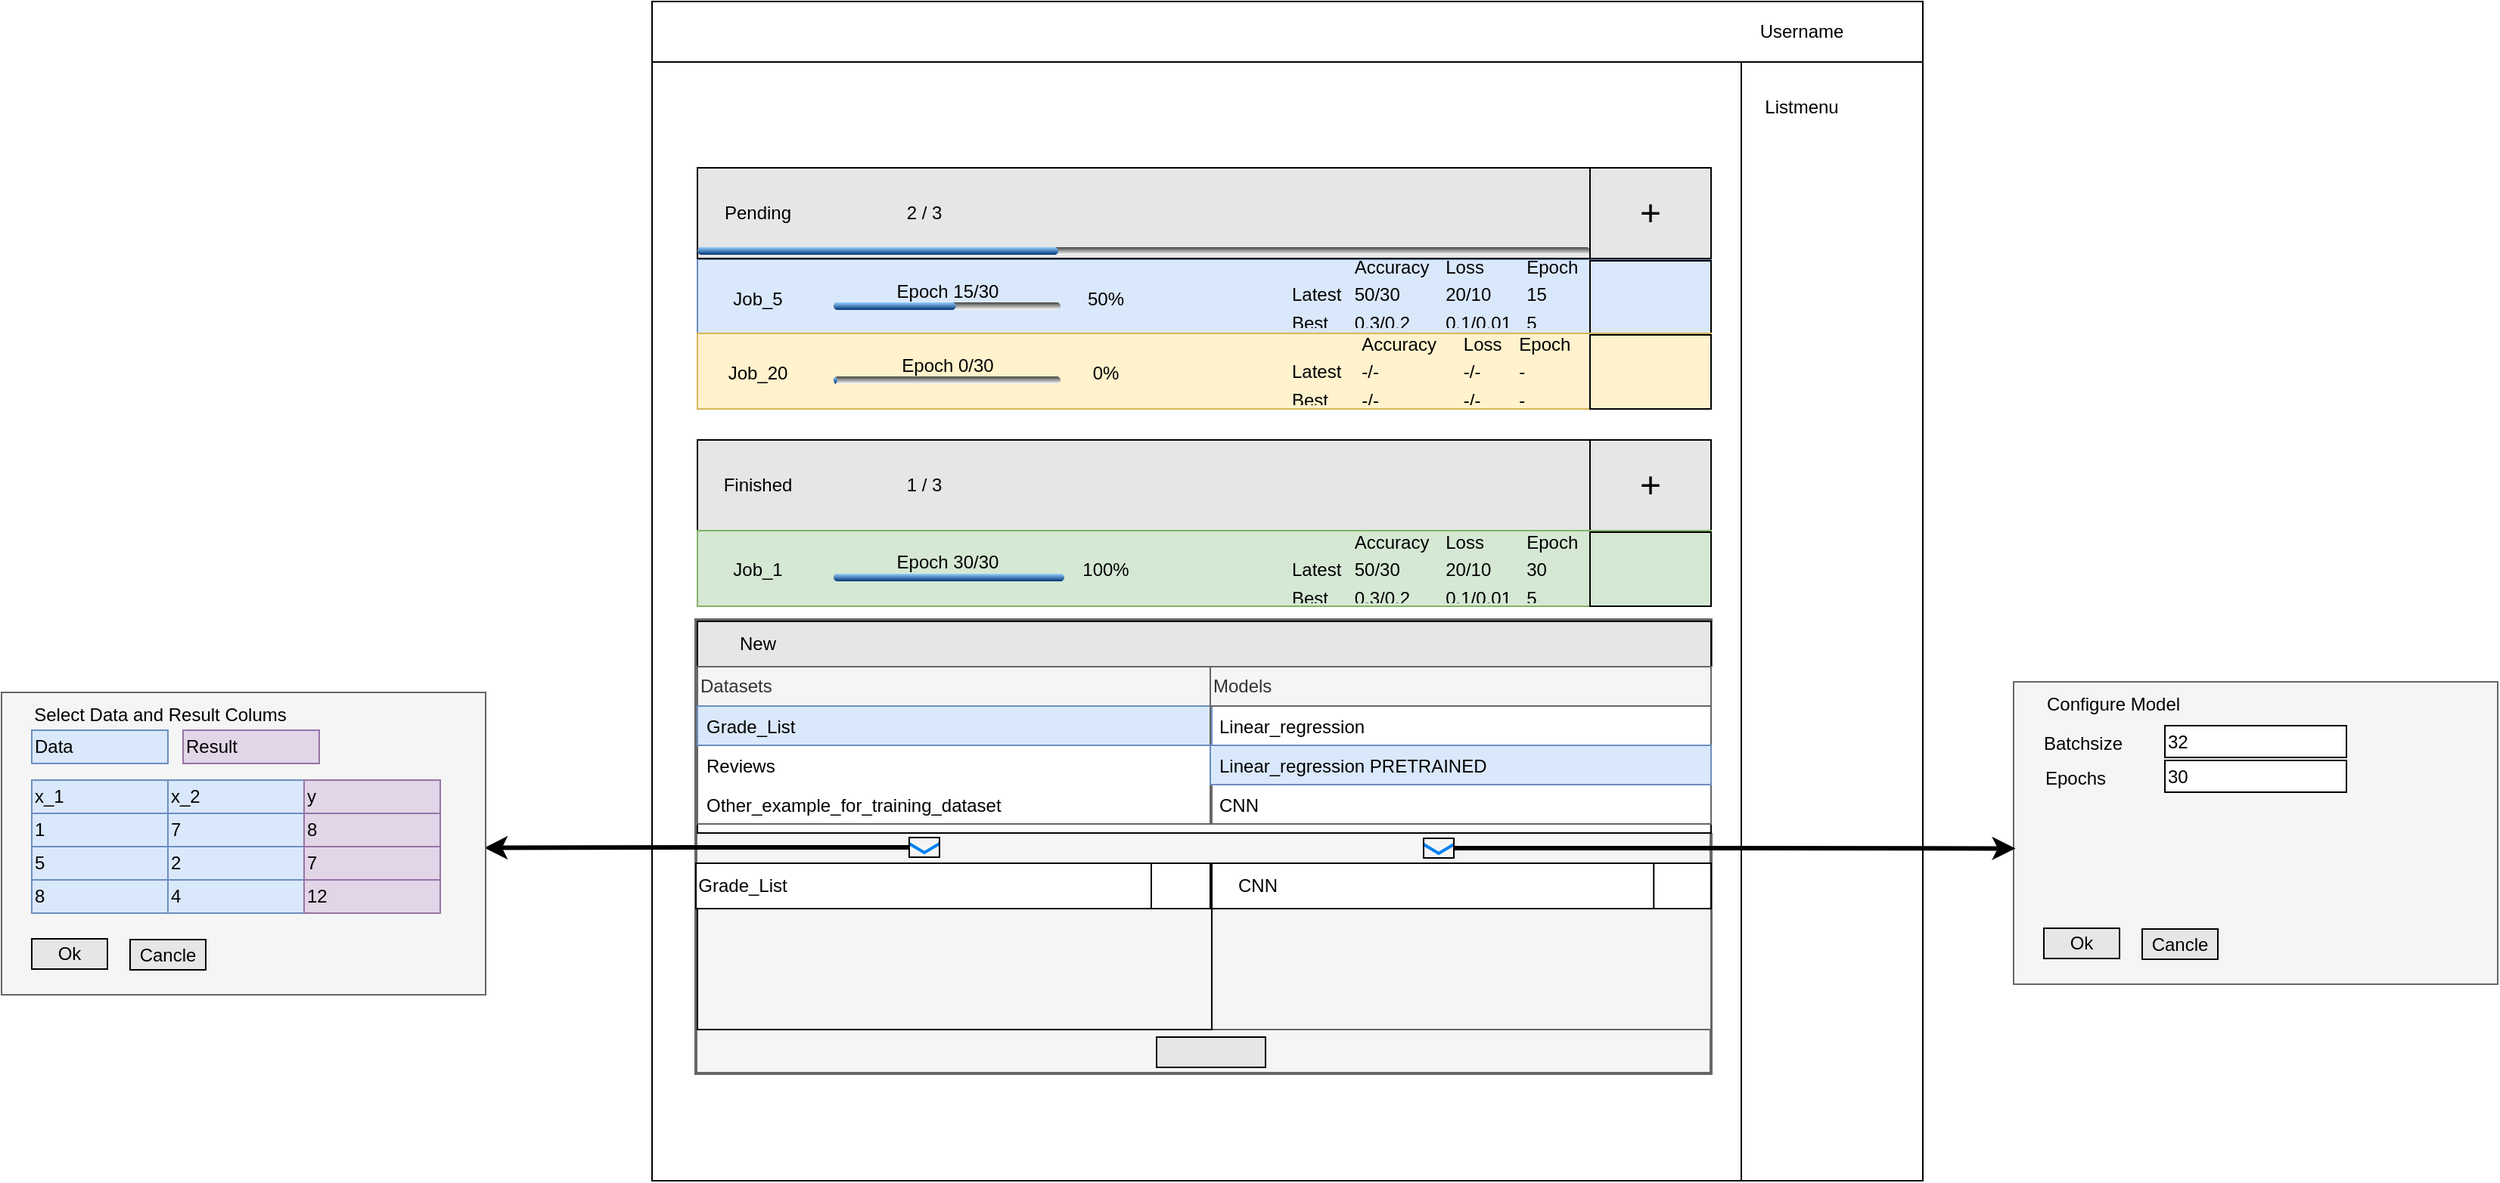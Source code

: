 <mxfile version="10.6.2" type="device"><diagram id="D2eIkX5B0qAShLm7kYcr" name="Page-1"><mxGraphModel dx="2467" dy="945" grid="0" gridSize="10" guides="1" tooltips="1" connect="1" arrows="1" fold="1" page="1" pageScale="1" pageWidth="827" pageHeight="1169" math="0" shadow="0"><root><mxCell id="0"/><mxCell id="1" parent="0"/><mxCell id="1sArjlHxnIl1V56SzsTQ-185" value="" style="rounded=0;whiteSpace=wrap;html=1;strokeWidth=1;fillColor=none;gradientColor=none;align=left;strokeColor=none;" vertex="1" parent="1"><mxGeometry x="49" y="595" width="671" height="106" as="geometry"/></mxCell><mxCell id="1sArjlHxnIl1V56SzsTQ-1" value="" style="rounded=0;whiteSpace=wrap;html=1;" vertex="1" parent="1"><mxGeometry x="20" y="150" width="840" height="780" as="geometry"/></mxCell><mxCell id="1sArjlHxnIl1V56SzsTQ-114" value="" style="rounded=0;whiteSpace=wrap;html=1;fillColor=#f5f5f5;align=left;strokeWidth=2;strokeColor=#666666;fontColor=#333333;" vertex="1" parent="1"><mxGeometry x="49" y="559" width="671" height="300" as="geometry"/></mxCell><mxCell id="1sArjlHxnIl1V56SzsTQ-2" value="" style="rounded=0;whiteSpace=wrap;html=1;" vertex="1" parent="1"><mxGeometry x="20" y="150" width="840" height="40" as="geometry"/></mxCell><mxCell id="1sArjlHxnIl1V56SzsTQ-3" value="Username" style="text;html=1;strokeColor=none;fillColor=none;align=center;verticalAlign=middle;whiteSpace=wrap;rounded=0;" vertex="1" parent="1"><mxGeometry x="760" y="160" width="40" height="20" as="geometry"/></mxCell><mxCell id="1sArjlHxnIl1V56SzsTQ-4" value="" style="rounded=0;whiteSpace=wrap;html=1;" vertex="1" parent="1"><mxGeometry x="740" y="190" width="120" height="740" as="geometry"/></mxCell><mxCell id="1sArjlHxnIl1V56SzsTQ-6" value="Listmenu" style="text;html=1;strokeColor=none;fillColor=none;align=center;verticalAlign=middle;whiteSpace=wrap;rounded=0;" vertex="1" parent="1"><mxGeometry x="760" y="210" width="40" height="20" as="geometry"/></mxCell><mxCell id="1sArjlHxnIl1V56SzsTQ-33" value="" style="group" vertex="1" connectable="0" parent="1"><mxGeometry x="50" y="317.5" width="670" height="53" as="geometry"/></mxCell><mxCell id="1sArjlHxnIl1V56SzsTQ-34" value="" style="rounded=0;whiteSpace=wrap;html=1;strokeWidth=1;fillColor=#dae8fc;fontSize=24;strokeColor=#6c8ebf;" vertex="1" parent="1sArjlHxnIl1V56SzsTQ-33"><mxGeometry y="3" width="670" height="50" as="geometry"/></mxCell><mxCell id="1sArjlHxnIl1V56SzsTQ-35" value="Job_5" style="text;html=1;strokeColor=none;fillColor=none;align=center;verticalAlign=middle;whiteSpace=wrap;rounded=0;fontSize=12;" vertex="1" parent="1sArjlHxnIl1V56SzsTQ-33"><mxGeometry x="20" y="19" width="40" height="20" as="geometry"/></mxCell><mxCell id="1sArjlHxnIl1V56SzsTQ-36" value="" style="verticalLabelPosition=bottom;verticalAlign=top;html=1;shadow=0;dashed=0;strokeWidth=1;shape=mxgraph.ios.iProgressBar;barPos=52.21;fillColor=#FFFFFF;fontSize=12;" vertex="1" parent="1sArjlHxnIl1V56SzsTQ-33"><mxGeometry x="90" y="29" width="150" height="10" as="geometry"/></mxCell><mxCell id="1sArjlHxnIl1V56SzsTQ-37" value="Epoch 15/30" style="text;html=1;strokeColor=none;fillColor=none;align=center;verticalAlign=middle;whiteSpace=wrap;rounded=0;fontSize=12;" vertex="1" parent="1sArjlHxnIl1V56SzsTQ-33"><mxGeometry x="122.5" y="14" width="85" height="20" as="geometry"/></mxCell><mxCell id="1sArjlHxnIl1V56SzsTQ-38" value="50%" style="text;html=1;strokeColor=none;fillColor=none;align=center;verticalAlign=middle;whiteSpace=wrap;rounded=0;fontSize=12;" vertex="1" parent="1sArjlHxnIl1V56SzsTQ-33"><mxGeometry x="250" y="19" width="40" height="20" as="geometry"/></mxCell><mxCell id="1sArjlHxnIl1V56SzsTQ-40" value="" style="rounded=0;whiteSpace=wrap;html=1;fillColor=none;gradientColor=none;align=left;" vertex="1" parent="1sArjlHxnIl1V56SzsTQ-33"><mxGeometry x="590" y="4" width="80" height="49" as="geometry"/></mxCell><mxCell id="1sArjlHxnIl1V56SzsTQ-41" value="" style="shape=image;html=1;verticalAlign=top;verticalLabelPosition=bottom;labelBackgroundColor=#ffffff;imageAspect=0;aspect=fixed;image=https://cdn2.iconfinder.com/data/icons/fugue/bonus/icons-shadowless-32/cross.png;fillColor=none;gradientColor=none;align=left;" vertex="1" parent="1sArjlHxnIl1V56SzsTQ-33"><mxGeometry x="622" y="20" width="16" height="16" as="geometry"/></mxCell><mxCell id="1sArjlHxnIl1V56SzsTQ-51" value="" style="group" vertex="1" connectable="0" parent="1"><mxGeometry x="50" y="260" width="670" height="60" as="geometry"/></mxCell><mxCell id="1sArjlHxnIl1V56SzsTQ-7" value="" style="rounded=0;whiteSpace=wrap;html=1;fillColor=#E6E6E6;" vertex="1" parent="1sArjlHxnIl1V56SzsTQ-51"><mxGeometry width="670" height="60" as="geometry"/></mxCell><mxCell id="1sArjlHxnIl1V56SzsTQ-8" value="Pending" style="text;html=1;strokeColor=none;fillColor=none;align=center;verticalAlign=middle;whiteSpace=wrap;rounded=0;" vertex="1" parent="1sArjlHxnIl1V56SzsTQ-51"><mxGeometry x="20" y="20" width="40" height="20" as="geometry"/></mxCell><mxCell id="1sArjlHxnIl1V56SzsTQ-9" value="" style="verticalLabelPosition=bottom;verticalAlign=top;html=1;shadow=0;dashed=0;strokeWidth=1;shape=mxgraph.ios.iProgressBar;barPos=40;" vertex="1" parent="1sArjlHxnIl1V56SzsTQ-51"><mxGeometry y="50" width="590" height="10" as="geometry"/></mxCell><mxCell id="1sArjlHxnIl1V56SzsTQ-10" value="2 / 3" style="text;html=1;strokeColor=none;fillColor=none;align=center;verticalAlign=middle;whiteSpace=wrap;rounded=0;" vertex="1" parent="1sArjlHxnIl1V56SzsTQ-51"><mxGeometry x="130" y="20" width="40" height="20" as="geometry"/></mxCell><mxCell id="1sArjlHxnIl1V56SzsTQ-12" value="" style="rounded=0;whiteSpace=wrap;html=1;strokeWidth=1;fillColor=none;" vertex="1" parent="1sArjlHxnIl1V56SzsTQ-51"><mxGeometry x="590" width="80" height="60" as="geometry"/></mxCell><mxCell id="1sArjlHxnIl1V56SzsTQ-13" value="+" style="text;html=1;strokeColor=none;fillColor=none;align=center;verticalAlign=middle;whiteSpace=wrap;rounded=0;fontSize=24;" vertex="1" parent="1sArjlHxnIl1V56SzsTQ-51"><mxGeometry x="610" y="20" width="40" height="20" as="geometry"/></mxCell><mxCell id="1sArjlHxnIl1V56SzsTQ-52" value="" style="group" vertex="1" connectable="0" parent="1"><mxGeometry x="50" y="440" width="670" height="60" as="geometry"/></mxCell><mxCell id="1sArjlHxnIl1V56SzsTQ-55" value="" style="verticalLabelPosition=bottom;verticalAlign=top;html=1;shadow=0;dashed=0;strokeWidth=1;shape=mxgraph.ios.iProgressBar;barPos=40;" vertex="1" parent="1sArjlHxnIl1V56SzsTQ-52"><mxGeometry y="50" width="590" height="10" as="geometry"/></mxCell><mxCell id="1sArjlHxnIl1V56SzsTQ-67" value="" style="group" vertex="1" connectable="0" parent="1sArjlHxnIl1V56SzsTQ-52"><mxGeometry width="670" height="60" as="geometry"/></mxCell><mxCell id="1sArjlHxnIl1V56SzsTQ-53" value="" style="rounded=0;whiteSpace=wrap;html=1;fillColor=#E6E6E6;" vertex="1" parent="1sArjlHxnIl1V56SzsTQ-67"><mxGeometry width="670" height="60" as="geometry"/></mxCell><mxCell id="1sArjlHxnIl1V56SzsTQ-54" value="Finished" style="text;html=1;strokeColor=none;fillColor=none;align=center;verticalAlign=middle;whiteSpace=wrap;rounded=0;" vertex="1" parent="1sArjlHxnIl1V56SzsTQ-67"><mxGeometry x="20" y="20" width="40" height="20" as="geometry"/></mxCell><mxCell id="1sArjlHxnIl1V56SzsTQ-56" value="1 / 3" style="text;html=1;strokeColor=none;fillColor=none;align=center;verticalAlign=middle;whiteSpace=wrap;rounded=0;" vertex="1" parent="1sArjlHxnIl1V56SzsTQ-67"><mxGeometry x="130" y="20" width="40" height="20" as="geometry"/></mxCell><mxCell id="1sArjlHxnIl1V56SzsTQ-57" value="" style="rounded=0;whiteSpace=wrap;html=1;strokeWidth=1;fillColor=none;" vertex="1" parent="1sArjlHxnIl1V56SzsTQ-67"><mxGeometry x="590" width="80" height="60" as="geometry"/></mxCell><mxCell id="1sArjlHxnIl1V56SzsTQ-58" value="+" style="text;html=1;strokeColor=none;fillColor=none;align=center;verticalAlign=middle;whiteSpace=wrap;rounded=0;fontSize=24;" vertex="1" parent="1sArjlHxnIl1V56SzsTQ-67"><mxGeometry x="610" y="20" width="40" height="20" as="geometry"/></mxCell><mxCell id="1sArjlHxnIl1V56SzsTQ-62" value="" style="group" vertex="1" connectable="0" parent="1"><mxGeometry x="50" y="367.5" width="670" height="54" as="geometry"/></mxCell><mxCell id="1sArjlHxnIl1V56SzsTQ-42" value="" style="group" vertex="1" connectable="0" parent="1sArjlHxnIl1V56SzsTQ-62"><mxGeometry y="-1" width="670" height="54" as="geometry"/></mxCell><mxCell id="1sArjlHxnIl1V56SzsTQ-43" value="" style="rounded=0;whiteSpace=wrap;html=1;strokeWidth=1;fillColor=#fff2cc;fontSize=24;strokeColor=#d6b656;" vertex="1" parent="1sArjlHxnIl1V56SzsTQ-42"><mxGeometry y="3" width="670" height="50" as="geometry"/></mxCell><mxCell id="1sArjlHxnIl1V56SzsTQ-44" value="Job_20" style="text;html=1;strokeColor=none;fillColor=none;align=center;verticalAlign=middle;whiteSpace=wrap;rounded=0;fontSize=12;" vertex="1" parent="1sArjlHxnIl1V56SzsTQ-42"><mxGeometry x="20" y="19" width="40" height="20" as="geometry"/></mxCell><mxCell id="1sArjlHxnIl1V56SzsTQ-45" value="" style="verticalLabelPosition=bottom;verticalAlign=top;html=1;shadow=0;dashed=0;strokeWidth=1;shape=mxgraph.ios.iProgressBar;barPos=0;fillColor=#FFFFFF;fontSize=12;" vertex="1" parent="1sArjlHxnIl1V56SzsTQ-42"><mxGeometry x="90" y="29" width="150" height="10" as="geometry"/></mxCell><mxCell id="1sArjlHxnIl1V56SzsTQ-46" value="Epoch 0/30" style="text;html=1;strokeColor=none;fillColor=none;align=center;verticalAlign=middle;whiteSpace=wrap;rounded=0;fontSize=12;" vertex="1" parent="1sArjlHxnIl1V56SzsTQ-42"><mxGeometry x="122.5" y="14" width="85" height="20" as="geometry"/></mxCell><mxCell id="1sArjlHxnIl1V56SzsTQ-47" value="0%" style="text;html=1;strokeColor=none;fillColor=none;align=center;verticalAlign=middle;whiteSpace=wrap;rounded=0;fontSize=12;" vertex="1" parent="1sArjlHxnIl1V56SzsTQ-42"><mxGeometry x="250" y="19" width="40" height="20" as="geometry"/></mxCell><mxCell id="1sArjlHxnIl1V56SzsTQ-49" value="" style="rounded=0;whiteSpace=wrap;html=1;fillColor=none;gradientColor=none;align=left;" vertex="1" parent="1sArjlHxnIl1V56SzsTQ-42"><mxGeometry x="590" y="4" width="80" height="49" as="geometry"/></mxCell><mxCell id="1sArjlHxnIl1V56SzsTQ-50" value="" style="shape=image;html=1;verticalAlign=top;verticalLabelPosition=bottom;labelBackgroundColor=#ffffff;imageAspect=0;aspect=fixed;image=https://cdn2.iconfinder.com/data/icons/fugue/bonus/icons-shadowless-32/cross.png;fillColor=none;gradientColor=none;align=left;" vertex="1" parent="1sArjlHxnIl1V56SzsTQ-42"><mxGeometry x="622" y="20" width="16" height="16" as="geometry"/></mxCell><mxCell id="1sArjlHxnIl1V56SzsTQ-65" value="&lt;table style=&quot;width: 100% ; height: 100%&quot; width=&quot;100%&quot; align=&quot;left&quot;&gt;&lt;tbody&gt;&lt;tr&gt;&lt;td align=&quot;center&quot;&gt;&lt;br&gt;&lt;/td&gt;&lt;td align=&quot;left&quot;&gt;Accuracy&lt;br&gt;&lt;/td&gt;&lt;td align=&quot;left&quot;&gt;Loss&lt;/td&gt;&lt;td&gt;Epoch&lt;/td&gt;&lt;/tr&gt;&lt;tr align=&quot;left&quot;&gt;&lt;td&gt;Latest&lt;br&gt;&lt;/td&gt;&lt;td&gt;-/-&lt;br&gt;&lt;/td&gt;&lt;td&gt;-/-&lt;br&gt;&lt;/td&gt;&lt;td&gt;-&lt;br&gt;&lt;/td&gt;&lt;/tr&gt;&lt;tr align=&quot;left&quot;&gt;&lt;td&gt;Best&lt;br&gt;&lt;/td&gt;&lt;td&gt;-/-&lt;br&gt;&lt;/td&gt;&lt;td&gt;-/-&lt;br&gt;&lt;/td&gt;&lt;td&gt;-&lt;br&gt;&lt;/td&gt;&lt;/tr&gt;&lt;/tbody&gt;&lt;/table&gt;" style="text;html=1;strokeColor=none;fillColor=none;overflow=fill;fontSize=12;spacing=2;" vertex="1" parent="1sArjlHxnIl1V56SzsTQ-42"><mxGeometry x="390" width="200" height="50" as="geometry"/></mxCell><mxCell id="1sArjlHxnIl1V56SzsTQ-66" value="&lt;table style=&quot;width: 100% ; height: 100%&quot; width=&quot;100%&quot; align=&quot;left&quot;&gt;&lt;tbody&gt;&lt;tr&gt;&lt;td align=&quot;center&quot;&gt;&lt;br&gt;&lt;/td&gt;&lt;td align=&quot;left&quot;&gt;Accuracy&lt;br&gt;&lt;/td&gt;&lt;td align=&quot;left&quot;&gt;Loss&lt;/td&gt;&lt;td&gt;Epoch&lt;/td&gt;&lt;/tr&gt;&lt;tr align=&quot;left&quot;&gt;&lt;td&gt;Latest&lt;br&gt;&lt;/td&gt;&lt;td&gt;50/30&lt;br&gt;&lt;/td&gt;&lt;td&gt;20/10&lt;br&gt;&lt;/td&gt;&lt;td&gt;15&lt;br&gt;&lt;/td&gt;&lt;/tr&gt;&lt;tr align=&quot;left&quot;&gt;&lt;td&gt;Best&lt;br&gt;&lt;/td&gt;&lt;td&gt;0.3/0.2&lt;br&gt;&lt;/td&gt;&lt;td&gt;0.1/0.01&lt;br&gt;&lt;/td&gt;&lt;td&gt;5&lt;br&gt;&lt;/td&gt;&lt;/tr&gt;&lt;/tbody&gt;&lt;/table&gt;" style="text;html=1;strokeColor=none;fillColor=none;overflow=fill;fontSize=12;spacing=2;" vertex="1" parent="1sArjlHxnIl1V56SzsTQ-42"><mxGeometry x="390" y="-51" width="200" height="50" as="geometry"/></mxCell><mxCell id="1sArjlHxnIl1V56SzsTQ-64" value="" style="group" vertex="1" connectable="0" parent="1"><mxGeometry x="50" y="498" width="670" height="52" as="geometry"/></mxCell><mxCell id="1sArjlHxnIl1V56SzsTQ-14" value="" style="rounded=0;whiteSpace=wrap;html=1;strokeWidth=1;fillColor=#d5e8d4;fontSize=24;strokeColor=#82b366;" vertex="1" parent="1sArjlHxnIl1V56SzsTQ-64"><mxGeometry y="2" width="670" height="50" as="geometry"/></mxCell><mxCell id="1sArjlHxnIl1V56SzsTQ-15" value="Job_1" style="text;html=1;strokeColor=none;fillColor=none;align=center;verticalAlign=middle;whiteSpace=wrap;rounded=0;fontSize=12;" vertex="1" parent="1sArjlHxnIl1V56SzsTQ-64"><mxGeometry x="20" y="18" width="40" height="20" as="geometry"/></mxCell><mxCell id="1sArjlHxnIl1V56SzsTQ-17" value="" style="verticalLabelPosition=bottom;verticalAlign=top;html=1;shadow=0;dashed=0;strokeWidth=1;shape=mxgraph.ios.iProgressBar;barPos=100;fillColor=#FFFFFF;fontSize=12;" vertex="1" parent="1sArjlHxnIl1V56SzsTQ-64"><mxGeometry x="90" y="28" width="150" height="10" as="geometry"/></mxCell><mxCell id="1sArjlHxnIl1V56SzsTQ-18" value="Epoch 30/30" style="text;html=1;strokeColor=none;fillColor=none;align=center;verticalAlign=middle;whiteSpace=wrap;rounded=0;fontSize=12;" vertex="1" parent="1sArjlHxnIl1V56SzsTQ-64"><mxGeometry x="122.5" y="13" width="85" height="20" as="geometry"/></mxCell><mxCell id="1sArjlHxnIl1V56SzsTQ-20" value="100%" style="text;html=1;strokeColor=none;fillColor=none;align=center;verticalAlign=middle;whiteSpace=wrap;rounded=0;fontSize=12;" vertex="1" parent="1sArjlHxnIl1V56SzsTQ-64"><mxGeometry x="250" y="18" width="40" height="20" as="geometry"/></mxCell><mxCell id="1sArjlHxnIl1V56SzsTQ-29" value="" style="rounded=0;whiteSpace=wrap;html=1;fillColor=none;gradientColor=none;align=left;" vertex="1" parent="1sArjlHxnIl1V56SzsTQ-64"><mxGeometry x="590" y="3" width="80" height="49" as="geometry"/></mxCell><mxCell id="1sArjlHxnIl1V56SzsTQ-31" value="" style="shape=image;html=1;verticalAlign=top;verticalLabelPosition=bottom;labelBackgroundColor=#ffffff;imageAspect=0;aspect=fixed;image=https://cdn2.iconfinder.com/data/icons/fugue/bonus/icons-shadowless-32/cross.png;fillColor=none;gradientColor=none;align=left;" vertex="1" parent="1sArjlHxnIl1V56SzsTQ-64"><mxGeometry x="622" y="19" width="16" height="16" as="geometry"/></mxCell><mxCell id="1sArjlHxnIl1V56SzsTQ-63" value="&lt;table style=&quot;width: 100% ; height: 100%&quot; width=&quot;100%&quot; align=&quot;left&quot;&gt;&lt;tbody&gt;&lt;tr&gt;&lt;td align=&quot;center&quot;&gt;&lt;br&gt;&lt;/td&gt;&lt;td align=&quot;left&quot;&gt;Accuracy&lt;br&gt;&lt;/td&gt;&lt;td align=&quot;left&quot;&gt;Loss&lt;/td&gt;&lt;td&gt;Epoch&lt;/td&gt;&lt;/tr&gt;&lt;tr align=&quot;left&quot;&gt;&lt;td&gt;Latest&lt;br&gt;&lt;/td&gt;&lt;td&gt;50/30&lt;br&gt;&lt;/td&gt;&lt;td&gt;20/10&lt;br&gt;&lt;/td&gt;&lt;td&gt;30&lt;br&gt;&lt;/td&gt;&lt;/tr&gt;&lt;tr align=&quot;left&quot;&gt;&lt;td&gt;Best&lt;br&gt;&lt;/td&gt;&lt;td&gt;0.3/0.2&lt;br&gt;&lt;/td&gt;&lt;td&gt;0.1/0.01&lt;br&gt;&lt;/td&gt;&lt;td&gt;5&lt;br&gt;&lt;/td&gt;&lt;/tr&gt;&lt;/tbody&gt;&lt;/table&gt;" style="text;html=1;strokeColor=none;fillColor=none;overflow=fill;fontSize=12;spacing=2;" vertex="1" parent="1sArjlHxnIl1V56SzsTQ-64"><mxGeometry x="390" width="200" height="50" as="geometry"/></mxCell><mxCell id="1sArjlHxnIl1V56SzsTQ-69" value="" style="rounded=0;whiteSpace=wrap;html=1;fillColor=#E6E6E6;" vertex="1" parent="1"><mxGeometry x="50" y="560" width="670" height="30" as="geometry"/></mxCell><mxCell id="1sArjlHxnIl1V56SzsTQ-70" value="New" style="text;html=1;strokeColor=none;fillColor=none;align=center;verticalAlign=middle;whiteSpace=wrap;rounded=0;" vertex="1" parent="1"><mxGeometry x="70" y="565" width="40" height="20" as="geometry"/></mxCell><mxCell id="1sArjlHxnIl1V56SzsTQ-74" value="" style="group;fillColor=#ffffff;" vertex="1" connectable="0" parent="1"><mxGeometry x="50" y="590" width="679" height="110" as="geometry"/></mxCell><mxCell id="1sArjlHxnIl1V56SzsTQ-87" value="" style="group;" vertex="1" connectable="0" parent="1"><mxGeometry x="50" y="720" width="670" height="110" as="geometry"/></mxCell><mxCell id="1sArjlHxnIl1V56SzsTQ-88" value="" style="rounded=0;whiteSpace=wrap;html=1;fillColor=#f5f5f5;strokeColor=#666666;fontColor=#333333;" vertex="1" parent="1sArjlHxnIl1V56SzsTQ-87"><mxGeometry width="670" height="110" as="geometry"/></mxCell><mxCell id="1sArjlHxnIl1V56SzsTQ-109" value="" style="group" vertex="1" connectable="0" parent="1sArjlHxnIl1V56SzsTQ-87"><mxGeometry x="340" width="330" height="30" as="geometry"/></mxCell><mxCell id="1sArjlHxnIl1V56SzsTQ-110" value="" style="rounded=0;whiteSpace=wrap;html=1;fillColor=#ffffff;gradientColor=none;align=left;" vertex="1" parent="1sArjlHxnIl1V56SzsTQ-109"><mxGeometry width="330" height="30" as="geometry"/></mxCell><mxCell id="1sArjlHxnIl1V56SzsTQ-111" value="" style="rounded=0;whiteSpace=wrap;html=1;fillColor=none;gradientColor=none;align=left;" vertex="1" parent="1sArjlHxnIl1V56SzsTQ-109"><mxGeometry x="292.147" width="37.853" height="30" as="geometry"/></mxCell><mxCell id="1sArjlHxnIl1V56SzsTQ-112" value="" style="shape=image;html=1;verticalAlign=top;verticalLabelPosition=bottom;labelBackgroundColor=#ffffff;imageAspect=0;aspect=fixed;image=https://cdn2.iconfinder.com/data/icons/fugue/bonus/icons-shadowless-32/cross.png;fillColor=none;gradientColor=none;align=left;" vertex="1" parent="1sArjlHxnIl1V56SzsTQ-109"><mxGeometry x="302.824" y="7" width="15.529" height="15.529" as="geometry"/></mxCell><mxCell id="1sArjlHxnIl1V56SzsTQ-113" value="CNN" style="text;html=1;strokeColor=none;fillColor=none;align=center;verticalAlign=middle;whiteSpace=wrap;rounded=0;" vertex="1" parent="1sArjlHxnIl1V56SzsTQ-109"><mxGeometry x="10.676" y="5" width="38.824" height="20" as="geometry"/></mxCell><mxCell id="1sArjlHxnIl1V56SzsTQ-95" value="" style="group" vertex="1" connectable="0" parent="1"><mxGeometry x="190" y="703" width="20" height="13" as="geometry"/></mxCell><mxCell id="1sArjlHxnIl1V56SzsTQ-90" value="" style="html=1;verticalLabelPosition=bottom;labelBackgroundColor=#ffffff;verticalAlign=top;shadow=0;dashed=0;strokeWidth=2;shape=mxgraph.ios7.misc.down;strokeColor=#0080f0;fillColor=#FFFFFF;gradientColor=none;align=left;" vertex="1" parent="1sArjlHxnIl1V56SzsTQ-95"><mxGeometry y="4" width="20" height="6" as="geometry"/></mxCell><mxCell id="1sArjlHxnIl1V56SzsTQ-94" value="" style="rounded=0;whiteSpace=wrap;html=1;fillColor=none;gradientColor=none;align=left;" vertex="1" parent="1sArjlHxnIl1V56SzsTQ-95"><mxGeometry width="20" height="13" as="geometry"/></mxCell><mxCell id="1sArjlHxnIl1V56SzsTQ-96" value="" style="group" vertex="1" connectable="0" parent="1"><mxGeometry x="530" y="703.5" width="20" height="13" as="geometry"/></mxCell><mxCell id="1sArjlHxnIl1V56SzsTQ-97" value="" style="html=1;verticalLabelPosition=bottom;labelBackgroundColor=#ffffff;verticalAlign=top;shadow=0;dashed=0;strokeWidth=2;shape=mxgraph.ios7.misc.down;strokeColor=#0080f0;fillColor=#FFFFFF;gradientColor=none;align=left;" vertex="1" parent="1sArjlHxnIl1V56SzsTQ-96"><mxGeometry y="4" width="20" height="6" as="geometry"/></mxCell><mxCell id="1sArjlHxnIl1V56SzsTQ-98" value="" style="rounded=0;whiteSpace=wrap;html=1;fillColor=none;gradientColor=none;align=left;" vertex="1" parent="1sArjlHxnIl1V56SzsTQ-96"><mxGeometry width="20" height="13" as="geometry"/></mxCell><mxCell id="1sArjlHxnIl1V56SzsTQ-75" value="" style="rounded=0;whiteSpace=wrap;html=1;fillColor=#FFFFFF;" vertex="1" parent="1"><mxGeometry x="50" y="590" width="670" height="110" as="geometry"/></mxCell><mxCell id="1sArjlHxnIl1V56SzsTQ-93" value="+" style="text;html=1;strokeColor=none;fillColor=none;align=center;verticalAlign=middle;whiteSpace=wrap;rounded=0;fontSize=24;" vertex="1" parent="1"><mxGeometry x="349" y="593" width="40" height="20" as="geometry"/></mxCell><mxCell id="1sArjlHxnIl1V56SzsTQ-83" value="Datasets" style="swimlane;fontStyle=0;childLayout=stackLayout;horizontal=1;startSize=26;fillColor=#f5f5f5;horizontalStack=0;resizeParent=1;resizeParentMax=0;resizeLast=0;collapsible=0;marginBottom=0;align=left;html=1;strokeColor=#666666;fontColor=#333333;" vertex="1" parent="1"><mxGeometry x="50" y="590" width="340" height="104" as="geometry"><mxRectangle x="50" y="590" width="60" height="26" as="alternateBounds"/></mxGeometry></mxCell><mxCell id="1sArjlHxnIl1V56SzsTQ-84" value="Grade_List" style="text;strokeColor=#6c8ebf;fillColor=#dae8fc;align=left;verticalAlign=top;spacingLeft=4;spacingRight=4;overflow=hidden;rotatable=0;points=[[0,0.5],[1,0.5]];portConstraint=eastwest;" vertex="1" parent="1sArjlHxnIl1V56SzsTQ-83"><mxGeometry y="26" width="340" height="26" as="geometry"/></mxCell><mxCell id="1sArjlHxnIl1V56SzsTQ-85" value="Reviews" style="text;strokeColor=none;fillColor=none;align=left;verticalAlign=top;spacingLeft=4;spacingRight=4;overflow=hidden;rotatable=0;points=[[0,0.5],[1,0.5]];portConstraint=eastwest;" vertex="1" parent="1sArjlHxnIl1V56SzsTQ-83"><mxGeometry y="52" width="340" height="26" as="geometry"/></mxCell><mxCell id="1sArjlHxnIl1V56SzsTQ-86" value="Other_example_for_training_dataset" style="text;strokeColor=none;fillColor=none;align=left;verticalAlign=top;spacingLeft=4;spacingRight=4;overflow=hidden;rotatable=0;points=[[0,0.5],[1,0.5]];portConstraint=eastwest;" vertex="1" parent="1sArjlHxnIl1V56SzsTQ-83"><mxGeometry y="78" width="340" height="26" as="geometry"/></mxCell><mxCell id="1sArjlHxnIl1V56SzsTQ-99" value="Models" style="swimlane;fontStyle=0;childLayout=stackLayout;horizontal=1;startSize=26;fillColor=#f5f5f5;horizontalStack=0;resizeParent=1;resizeParentMax=0;resizeLast=0;collapsible=0;marginBottom=0;align=left;html=1;strokeColor=#666666;fontColor=#333333;" vertex="1" parent="1"><mxGeometry x="389" y="590" width="331" height="104" as="geometry"><mxRectangle x="50" y="590" width="60" height="26" as="alternateBounds"/></mxGeometry></mxCell><mxCell id="1sArjlHxnIl1V56SzsTQ-100" value="Linear_regression" style="text;strokeColor=none;fillColor=none;align=left;verticalAlign=top;spacingLeft=4;spacingRight=4;overflow=hidden;rotatable=0;points=[[0,0.5],[1,0.5]];portConstraint=eastwest;" vertex="1" parent="1sArjlHxnIl1V56SzsTQ-99"><mxGeometry y="26" width="331" height="26" as="geometry"/></mxCell><mxCell id="1sArjlHxnIl1V56SzsTQ-101" value="Linear_regression PRETRAINED" style="text;strokeColor=#6c8ebf;fillColor=#dae8fc;align=left;verticalAlign=top;spacingLeft=4;spacingRight=4;overflow=hidden;rotatable=0;points=[[0,0.5],[1,0.5]];portConstraint=eastwest;" vertex="1" parent="1sArjlHxnIl1V56SzsTQ-99"><mxGeometry y="52" width="331" height="26" as="geometry"/></mxCell><mxCell id="1sArjlHxnIl1V56SzsTQ-102" value="CNN" style="text;strokeColor=none;fillColor=none;align=left;verticalAlign=top;spacingLeft=4;spacingRight=4;overflow=hidden;rotatable=0;points=[[0,0.5],[1,0.5]];portConstraint=eastwest;" vertex="1" parent="1sArjlHxnIl1V56SzsTQ-99"><mxGeometry y="78" width="331" height="26" as="geometry"/></mxCell><mxCell id="1sArjlHxnIl1V56SzsTQ-103" value="" style="rounded=0;whiteSpace=wrap;html=1;fillColor=none;gradientColor=none;align=left;" vertex="1" parent="1"><mxGeometry x="50" y="720" width="340" height="110" as="geometry"/></mxCell><mxCell id="1sArjlHxnIl1V56SzsTQ-108" value="" style="group" vertex="1" connectable="0" parent="1"><mxGeometry x="49" y="720" width="340" height="30" as="geometry"/></mxCell><mxCell id="1sArjlHxnIl1V56SzsTQ-105" value="" style="rounded=0;whiteSpace=wrap;html=1;fillColor=#ffffff;gradientColor=none;align=left;" vertex="1" parent="1sArjlHxnIl1V56SzsTQ-108"><mxGeometry width="340" height="30" as="geometry"/></mxCell><mxCell id="1sArjlHxnIl1V56SzsTQ-106" value="" style="rounded=0;whiteSpace=wrap;html=1;fillColor=none;gradientColor=none;align=left;" vertex="1" parent="1sArjlHxnIl1V56SzsTQ-108"><mxGeometry x="301" width="39" height="30" as="geometry"/></mxCell><mxCell id="1sArjlHxnIl1V56SzsTQ-107" value="" style="shape=image;html=1;verticalAlign=top;verticalLabelPosition=bottom;labelBackgroundColor=#ffffff;imageAspect=0;aspect=fixed;image=https://cdn2.iconfinder.com/data/icons/fugue/bonus/icons-shadowless-32/cross.png;fillColor=none;gradientColor=none;align=left;" vertex="1" parent="1sArjlHxnIl1V56SzsTQ-108"><mxGeometry x="312" y="7" width="16" height="16" as="geometry"/></mxCell><mxCell id="1sArjlHxnIl1V56SzsTQ-104" value="Grade_List" style="text;html=1;strokeColor=none;fillColor=none;align=center;verticalAlign=middle;whiteSpace=wrap;rounded=0;" vertex="1" parent="1sArjlHxnIl1V56SzsTQ-108"><mxGeometry x="11" y="5" width="40" height="20" as="geometry"/></mxCell><mxCell id="1sArjlHxnIl1V56SzsTQ-150" style="edgeStyle=orthogonalEdgeStyle;rounded=0;orthogonalLoop=1;jettySize=auto;html=1;exitX=0;exitY=0.5;exitDx=0;exitDy=0;strokeWidth=3;fontSize=12;entryX=0.997;entryY=0.514;entryDx=0;entryDy=0;entryPerimeter=0;" edge="1" parent="1" source="1sArjlHxnIl1V56SzsTQ-94" target="1sArjlHxnIl1V56SzsTQ-115"><mxGeometry relative="1" as="geometry"><mxPoint x="-80" y="709.571" as="targetPoint"/></mxGeometry></mxCell><mxCell id="1sArjlHxnIl1V56SzsTQ-151" value="" style="group" vertex="1" connectable="0" parent="1"><mxGeometry x="-410" y="607" width="320" height="200" as="geometry"/></mxCell><mxCell id="1sArjlHxnIl1V56SzsTQ-147" value="" style="group" vertex="1" connectable="0" parent="1sArjlHxnIl1V56SzsTQ-151"><mxGeometry width="320" height="200" as="geometry"/></mxCell><mxCell id="1sArjlHxnIl1V56SzsTQ-115" value="" style="rounded=0;whiteSpace=wrap;html=1;strokeWidth=1;fillColor=#f5f5f5;align=left;strokeColor=#666666;fontColor=#333333;" vertex="1" parent="1sArjlHxnIl1V56SzsTQ-147"><mxGeometry width="320" height="200" as="geometry"/></mxCell><mxCell id="1sArjlHxnIl1V56SzsTQ-136" value="" style="group" vertex="1" connectable="0" parent="1sArjlHxnIl1V56SzsTQ-147"><mxGeometry x="20" y="58" width="270" height="88" as="geometry"/></mxCell><mxCell id="1sArjlHxnIl1V56SzsTQ-123" value="1" style="rounded=0;whiteSpace=wrap;html=1;strokeWidth=1;fillColor=#dae8fc;align=left;strokeColor=#6c8ebf;" vertex="1" parent="1sArjlHxnIl1V56SzsTQ-136"><mxGeometry y="22" width="90" height="22" as="geometry"/></mxCell><mxCell id="1sArjlHxnIl1V56SzsTQ-124" value="7" style="rounded=0;whiteSpace=wrap;html=1;strokeWidth=1;fillColor=#dae8fc;align=left;strokeColor=#6c8ebf;" vertex="1" parent="1sArjlHxnIl1V56SzsTQ-136"><mxGeometry x="90" y="22" width="90" height="22" as="geometry"/></mxCell><mxCell id="1sArjlHxnIl1V56SzsTQ-125" value="8" style="rounded=0;whiteSpace=wrap;html=1;strokeWidth=1;fillColor=#e1d5e7;align=left;strokeColor=#9673a6;" vertex="1" parent="1sArjlHxnIl1V56SzsTQ-136"><mxGeometry x="180" y="22" width="90" height="22" as="geometry"/></mxCell><mxCell id="1sArjlHxnIl1V56SzsTQ-129" value="5" style="rounded=0;whiteSpace=wrap;html=1;strokeWidth=1;fillColor=#dae8fc;align=left;strokeColor=#6c8ebf;" vertex="1" parent="1sArjlHxnIl1V56SzsTQ-136"><mxGeometry y="44" width="90" height="22" as="geometry"/></mxCell><mxCell id="1sArjlHxnIl1V56SzsTQ-130" value="2" style="rounded=0;whiteSpace=wrap;html=1;strokeWidth=1;fillColor=#dae8fc;align=left;strokeColor=#6c8ebf;" vertex="1" parent="1sArjlHxnIl1V56SzsTQ-136"><mxGeometry x="90" y="44" width="90" height="22" as="geometry"/></mxCell><mxCell id="1sArjlHxnIl1V56SzsTQ-131" value="7" style="rounded=0;whiteSpace=wrap;html=1;strokeWidth=1;fillColor=#e1d5e7;align=left;strokeColor=#9673a6;" vertex="1" parent="1sArjlHxnIl1V56SzsTQ-136"><mxGeometry x="180" y="44" width="90" height="22" as="geometry"/></mxCell><mxCell id="1sArjlHxnIl1V56SzsTQ-133" value="8" style="rounded=0;whiteSpace=wrap;html=1;strokeWidth=1;fillColor=#dae8fc;align=left;strokeColor=#6c8ebf;" vertex="1" parent="1sArjlHxnIl1V56SzsTQ-136"><mxGeometry y="66" width="90" height="22" as="geometry"/></mxCell><mxCell id="1sArjlHxnIl1V56SzsTQ-134" value="4" style="rounded=0;whiteSpace=wrap;html=1;strokeWidth=1;fillColor=#dae8fc;align=left;strokeColor=#6c8ebf;" vertex="1" parent="1sArjlHxnIl1V56SzsTQ-136"><mxGeometry x="90" y="66" width="90" height="22" as="geometry"/></mxCell><mxCell id="1sArjlHxnIl1V56SzsTQ-135" value="12" style="rounded=0;whiteSpace=wrap;html=1;strokeWidth=1;fillColor=#e1d5e7;align=left;strokeColor=#9673a6;" vertex="1" parent="1sArjlHxnIl1V56SzsTQ-136"><mxGeometry x="180" y="66" width="90" height="22" as="geometry"/></mxCell><mxCell id="1sArjlHxnIl1V56SzsTQ-117" value="x_1" style="rounded=0;whiteSpace=wrap;html=1;strokeWidth=1;fillColor=#dae8fc;align=left;strokeColor=#6c8ebf;" vertex="1" parent="1sArjlHxnIl1V56SzsTQ-136"><mxGeometry width="90" height="22" as="geometry"/></mxCell><mxCell id="1sArjlHxnIl1V56SzsTQ-118" value="x_2" style="rounded=0;whiteSpace=wrap;html=1;strokeWidth=1;fillColor=#dae8fc;align=left;strokeColor=#6c8ebf;" vertex="1" parent="1sArjlHxnIl1V56SzsTQ-136"><mxGeometry x="90" width="90" height="22" as="geometry"/></mxCell><mxCell id="1sArjlHxnIl1V56SzsTQ-119" value="y" style="rounded=0;whiteSpace=wrap;html=1;strokeWidth=1;fillColor=#e1d5e7;align=left;strokeColor=#9673a6;" vertex="1" parent="1sArjlHxnIl1V56SzsTQ-136"><mxGeometry x="180" width="90" height="22" as="geometry"/></mxCell><mxCell id="1sArjlHxnIl1V56SzsTQ-140" value="" style="group" vertex="1" connectable="0" parent="1sArjlHxnIl1V56SzsTQ-147"><mxGeometry x="20" y="25" width="190" height="22" as="geometry"/></mxCell><mxCell id="1sArjlHxnIl1V56SzsTQ-138" value="Result" style="rounded=0;whiteSpace=wrap;html=1;strokeWidth=1;fillColor=#e1d5e7;align=left;strokeColor=#9673a6;" vertex="1" parent="1sArjlHxnIl1V56SzsTQ-140"><mxGeometry x="100" width="90" height="22" as="geometry"/></mxCell><mxCell id="1sArjlHxnIl1V56SzsTQ-139" value="Data" style="rounded=0;whiteSpace=wrap;html=1;strokeWidth=1;fillColor=#dae8fc;align=left;strokeColor=#6c8ebf;" vertex="1" parent="1sArjlHxnIl1V56SzsTQ-140"><mxGeometry width="90" height="22" as="geometry"/></mxCell><mxCell id="1sArjlHxnIl1V56SzsTQ-141" value="&lt;div align=&quot;left&quot;&gt;Ok&lt;/div&gt;" style="rounded=0;whiteSpace=wrap;html=1;strokeWidth=1;fillColor=#E6E6E6;gradientColor=none;align=center;" vertex="1" parent="1sArjlHxnIl1V56SzsTQ-147"><mxGeometry x="20" y="163" width="50" height="20" as="geometry"/></mxCell><mxCell id="1sArjlHxnIl1V56SzsTQ-142" value="Cancle" style="rounded=0;whiteSpace=wrap;html=1;strokeWidth=1;fillColor=#E6E6E6;gradientColor=none;align=center;" vertex="1" parent="1sArjlHxnIl1V56SzsTQ-147"><mxGeometry x="85" y="163.5" width="50" height="20" as="geometry"/></mxCell><mxCell id="1sArjlHxnIl1V56SzsTQ-144" value="Select Data and Result Colums" style="text;html=1;strokeColor=none;fillColor=none;align=center;verticalAlign=middle;whiteSpace=wrap;rounded=0;" vertex="1" parent="1sArjlHxnIl1V56SzsTQ-147"><mxGeometry x="20" y="5" width="170" height="20" as="geometry"/></mxCell><mxCell id="1sArjlHxnIl1V56SzsTQ-154" value="" style="rounded=0;whiteSpace=wrap;html=1;strokeWidth=1;fillColor=#f5f5f5;align=left;strokeColor=#666666;fontColor=#333333;" vertex="1" parent="1"><mxGeometry x="920" y="600" width="320" height="200" as="geometry"/></mxCell><mxCell id="1sArjlHxnIl1V56SzsTQ-171" value="&lt;div align=&quot;left&quot;&gt;Ok&lt;/div&gt;" style="rounded=0;whiteSpace=wrap;html=1;strokeWidth=1;fillColor=#E6E6E6;gradientColor=none;align=center;" vertex="1" parent="1"><mxGeometry x="940" y="763" width="50" height="20" as="geometry"/></mxCell><mxCell id="1sArjlHxnIl1V56SzsTQ-172" value="Cancle" style="rounded=0;whiteSpace=wrap;html=1;strokeWidth=1;fillColor=#E6E6E6;gradientColor=none;align=center;" vertex="1" parent="1"><mxGeometry x="1005" y="763.5" width="50" height="20" as="geometry"/></mxCell><mxCell id="1sArjlHxnIl1V56SzsTQ-173" value="Configure Model" style="text;html=1;strokeColor=none;fillColor=none;align=left;verticalAlign=middle;whiteSpace=wrap;rounded=0;" vertex="1" parent="1"><mxGeometry x="940" y="605" width="170" height="20" as="geometry"/></mxCell><mxCell id="1sArjlHxnIl1V56SzsTQ-177" value="" style="group" vertex="1" connectable="0" parent="1"><mxGeometry x="946" y="629" width="194" height="22" as="geometry"/></mxCell><mxCell id="1sArjlHxnIl1V56SzsTQ-175" value="Batchsize" style="text;html=1;strokeColor=none;fillColor=none;align=center;verticalAlign=middle;whiteSpace=wrap;rounded=0;" vertex="1" parent="1sArjlHxnIl1V56SzsTQ-177"><mxGeometry y="2" width="40" height="20" as="geometry"/></mxCell><mxCell id="1sArjlHxnIl1V56SzsTQ-176" value="32" style="rounded=0;whiteSpace=wrap;html=1;strokeWidth=1;align=left;" vertex="1" parent="1sArjlHxnIl1V56SzsTQ-177"><mxGeometry x="74" width="120" height="21" as="geometry"/></mxCell><mxCell id="1sArjlHxnIl1V56SzsTQ-178" value="" style="group" vertex="1" connectable="0" parent="1"><mxGeometry x="945" y="651" width="194" height="22" as="geometry"/></mxCell><mxCell id="1sArjlHxnIl1V56SzsTQ-179" value="Epochs" style="text;html=1;strokeColor=none;fillColor=none;align=center;verticalAlign=middle;whiteSpace=wrap;rounded=0;" vertex="1" parent="1sArjlHxnIl1V56SzsTQ-178"><mxGeometry x="-4" y="3" width="40" height="20" as="geometry"/></mxCell><mxCell id="1sArjlHxnIl1V56SzsTQ-180" value="30" style="rounded=0;whiteSpace=wrap;html=1;strokeWidth=1;align=left;" vertex="1" parent="1sArjlHxnIl1V56SzsTQ-178"><mxGeometry x="75" y="1" width="120" height="21" as="geometry"/></mxCell><mxCell id="1sArjlHxnIl1V56SzsTQ-182" style="edgeStyle=orthogonalEdgeStyle;rounded=0;orthogonalLoop=1;jettySize=auto;html=1;exitX=1;exitY=0.5;exitDx=0;exitDy=0;entryX=0.004;entryY=0.551;entryDx=0;entryDy=0;entryPerimeter=0;strokeWidth=3;fontSize=12;" edge="1" parent="1" source="1sArjlHxnIl1V56SzsTQ-98" target="1sArjlHxnIl1V56SzsTQ-154"><mxGeometry relative="1" as="geometry"/></mxCell><mxCell id="1sArjlHxnIl1V56SzsTQ-186" value="" style="shape=image;html=1;verticalAlign=top;verticalLabelPosition=bottom;labelBackgroundColor=#ffffff;imageAspect=0;aspect=fixed;image=https://cdn0.iconfinder.com/data/icons/gcons-2/23/new10-128.png;strokeWidth=1;fillColor=none;gradientColor=none;align=left;" vertex="1" parent="1"><mxGeometry x="345" y="592.5" width="21" height="21" as="geometry"/></mxCell><mxCell id="1sArjlHxnIl1V56SzsTQ-187" value="" style="rounded=0;whiteSpace=wrap;html=1;strokeWidth=1;fillColor=#E6E6E6;gradientColor=none;align=left;" vertex="1" parent="1"><mxGeometry x="353.5" y="835" width="72" height="20" as="geometry"/></mxCell><mxCell id="1sArjlHxnIl1V56SzsTQ-188" value="" style="shape=image;html=1;verticalAlign=top;verticalLabelPosition=bottom;labelBackgroundColor=#ffffff;imageAspect=0;aspect=fixed;image=https://cdn4.iconfinder.com/data/icons/icocentre-free-icons/137/f-check_256-128.png;strokeWidth=1;fillColor=#E6E6E6;gradientColor=none;align=left;" vertex="1" parent="1"><mxGeometry x="380" y="835" width="18" height="18" as="geometry"/></mxCell></root></mxGraphModel></diagram></mxfile>